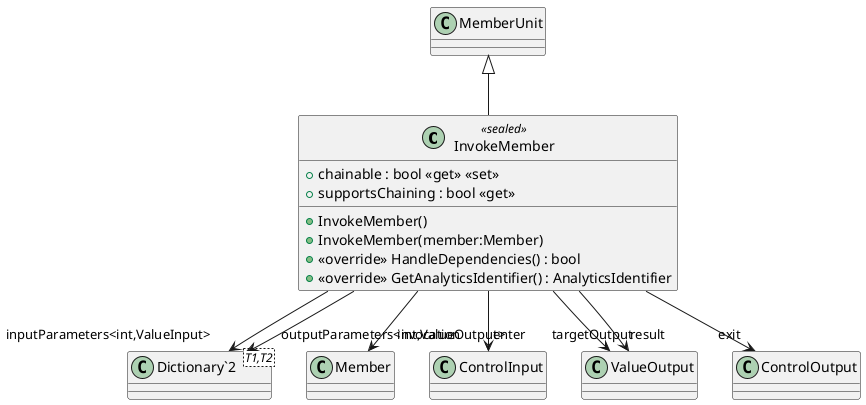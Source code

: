 @startuml
class InvokeMember <<sealed>> {
    + InvokeMember()
    + InvokeMember(member:Member)
    + chainable : bool <<get>> <<set>>
    + supportsChaining : bool <<get>>
    + <<override>> HandleDependencies() : bool
    + <<override>> GetAnalyticsIdentifier() : AnalyticsIdentifier
}
class "Dictionary`2"<T1,T2> {
}
MemberUnit <|-- InvokeMember
InvokeMember --> "invocation" Member
InvokeMember --> "enter" ControlInput
InvokeMember --> "inputParameters<int,ValueInput>" "Dictionary`2"
InvokeMember --> "targetOutput" ValueOutput
InvokeMember --> "result" ValueOutput
InvokeMember --> "outputParameters<int,ValueOutput>" "Dictionary`2"
InvokeMember --> "exit" ControlOutput
@enduml
